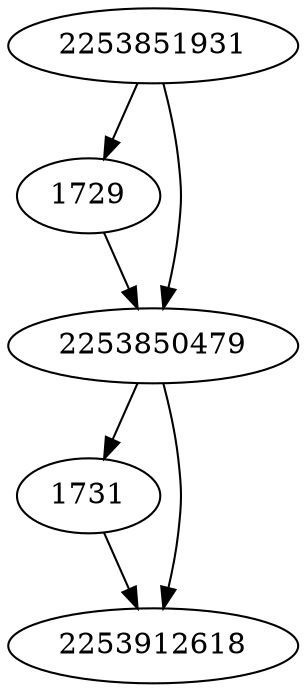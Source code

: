 strict digraph  {
1729;
1731;
2253912618;
2253850479;
2253851931;
1729 -> 2253850479;
1731 -> 2253912618;
2253850479 -> 1731;
2253850479 -> 2253912618;
2253851931 -> 1729;
2253851931 -> 2253850479;
}
